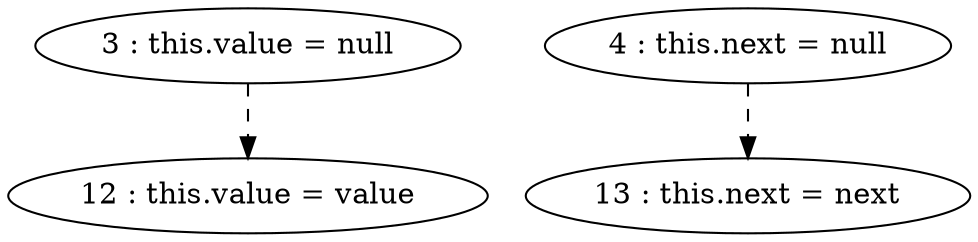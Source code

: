 digraph G {
"3 : this.value = null"
"3 : this.value = null" -> "12 : this.value = value" [style=dashed]
"4 : this.next = null"
"4 : this.next = null" -> "13 : this.next = next" [style=dashed]
"12 : this.value = value"
"13 : this.next = next"
}